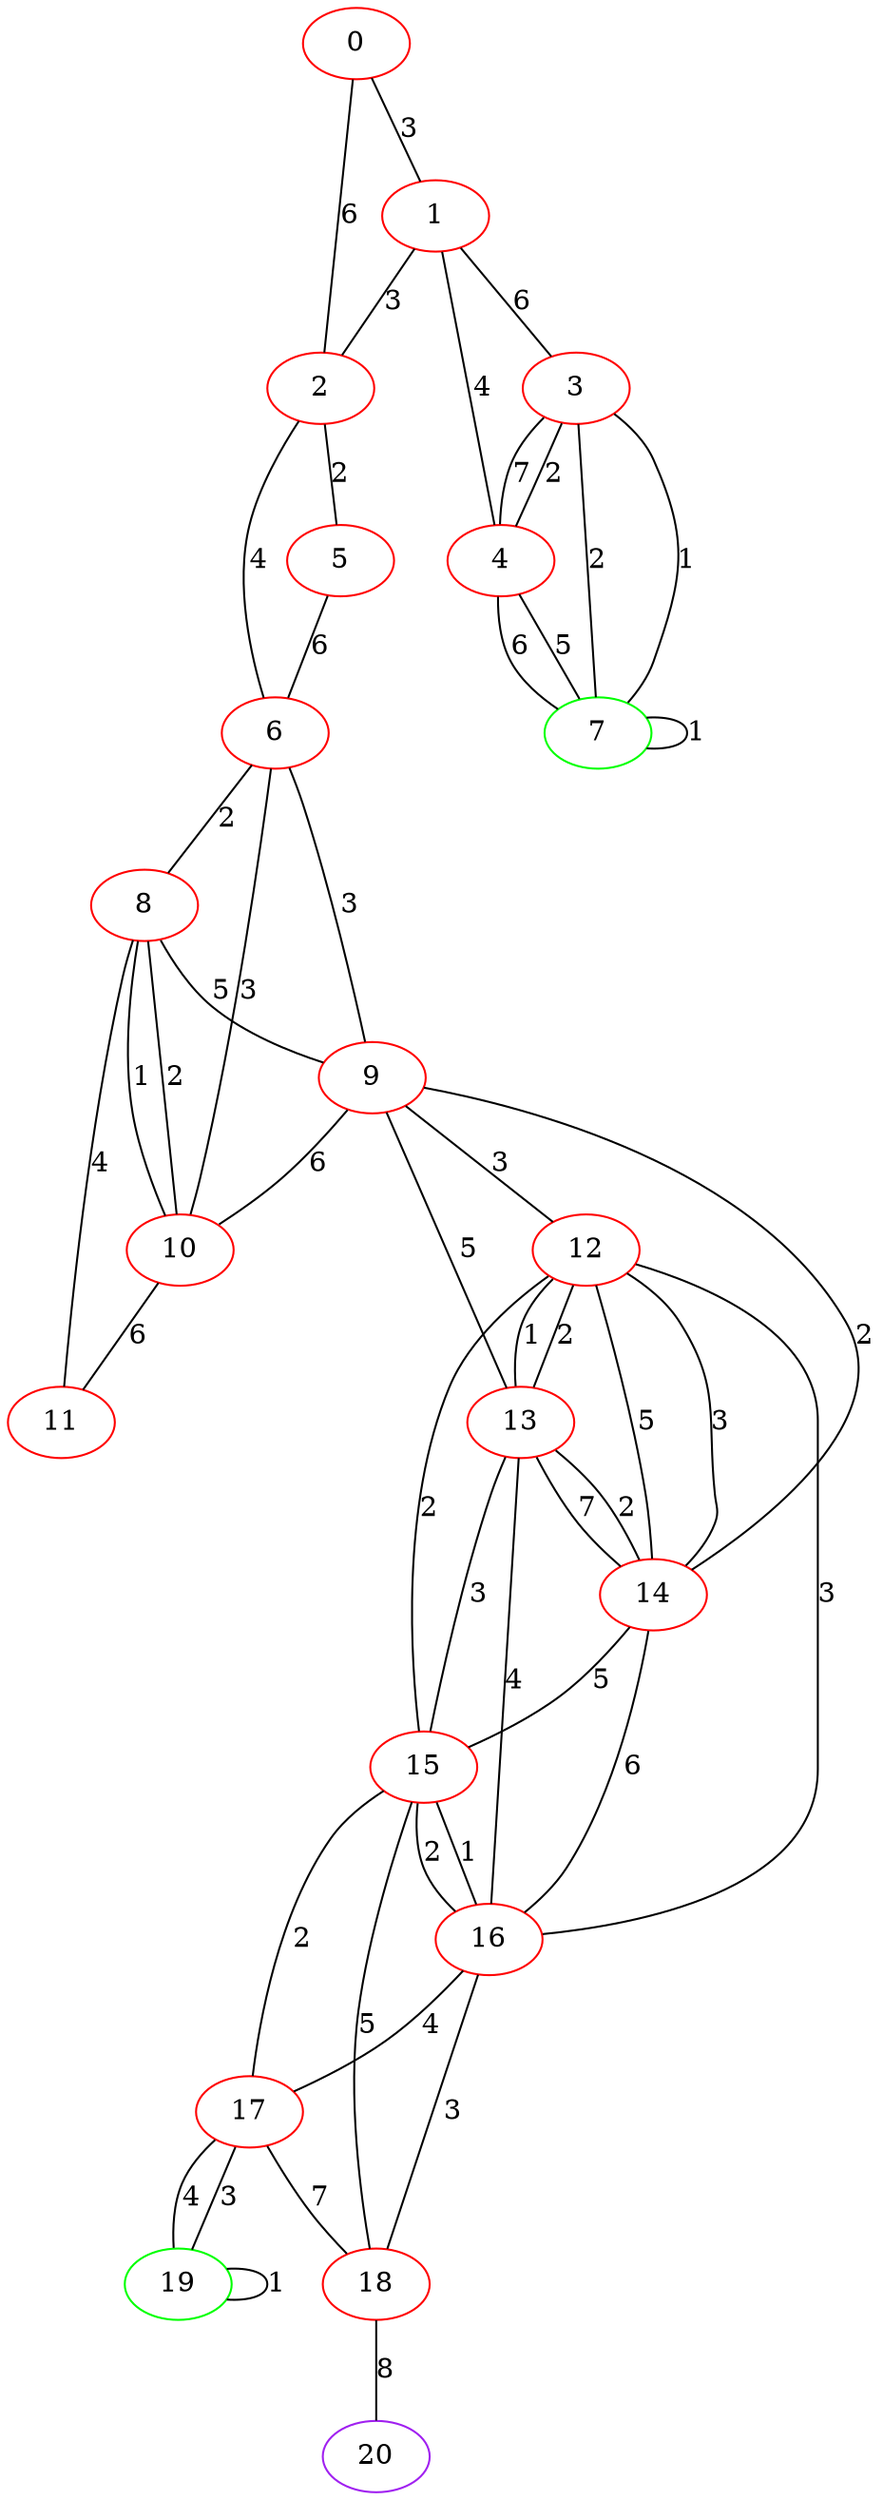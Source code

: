 graph "" {
0 [color=red, weight=1];
1 [color=red, weight=1];
2 [color=red, weight=1];
3 [color=red, weight=1];
4 [color=red, weight=1];
5 [color=red, weight=1];
6 [color=red, weight=1];
7 [color=green, weight=2];
8 [color=red, weight=1];
9 [color=red, weight=1];
10 [color=red, weight=1];
11 [color=red, weight=1];
12 [color=red, weight=1];
13 [color=red, weight=1];
14 [color=red, weight=1];
15 [color=red, weight=1];
16 [color=red, weight=1];
17 [color=red, weight=1];
18 [color=red, weight=1];
19 [color=green, weight=2];
20 [color=purple, weight=4];
0 -- 1  [key=0, label=3];
0 -- 2  [key=0, label=6];
1 -- 2  [key=0, label=3];
1 -- 3  [key=0, label=6];
1 -- 4  [key=0, label=4];
2 -- 5  [key=0, label=2];
2 -- 6  [key=0, label=4];
3 -- 4  [key=0, label=7];
3 -- 4  [key=1, label=2];
3 -- 7  [key=0, label=1];
3 -- 7  [key=1, label=2];
4 -- 7  [key=0, label=6];
4 -- 7  [key=1, label=5];
5 -- 6  [key=0, label=6];
6 -- 8  [key=0, label=2];
6 -- 9  [key=0, label=3];
6 -- 10  [key=0, label=3];
7 -- 7  [key=0, label=1];
8 -- 9  [key=0, label=5];
8 -- 10  [key=0, label=2];
8 -- 10  [key=1, label=1];
8 -- 11  [key=0, label=4];
9 -- 10  [key=0, label=6];
9 -- 12  [key=0, label=3];
9 -- 13  [key=0, label=5];
9 -- 14  [key=0, label=2];
10 -- 11  [key=0, label=6];
12 -- 16  [key=0, label=3];
12 -- 13  [key=0, label=1];
12 -- 13  [key=1, label=2];
12 -- 14  [key=0, label=3];
12 -- 14  [key=1, label=5];
12 -- 15  [key=0, label=2];
13 -- 16  [key=0, label=4];
13 -- 14  [key=0, label=2];
13 -- 14  [key=1, label=7];
13 -- 15  [key=0, label=3];
14 -- 16  [key=0, label=6];
14 -- 15  [key=0, label=5];
15 -- 16  [key=0, label=1];
15 -- 16  [key=1, label=2];
15 -- 17  [key=0, label=2];
15 -- 18  [key=0, label=5];
16 -- 17  [key=0, label=4];
16 -- 18  [key=0, label=3];
17 -- 18  [key=0, label=7];
17 -- 19  [key=0, label=3];
17 -- 19  [key=1, label=4];
18 -- 20  [key=0, label=8];
19 -- 19  [key=0, label=1];
}
